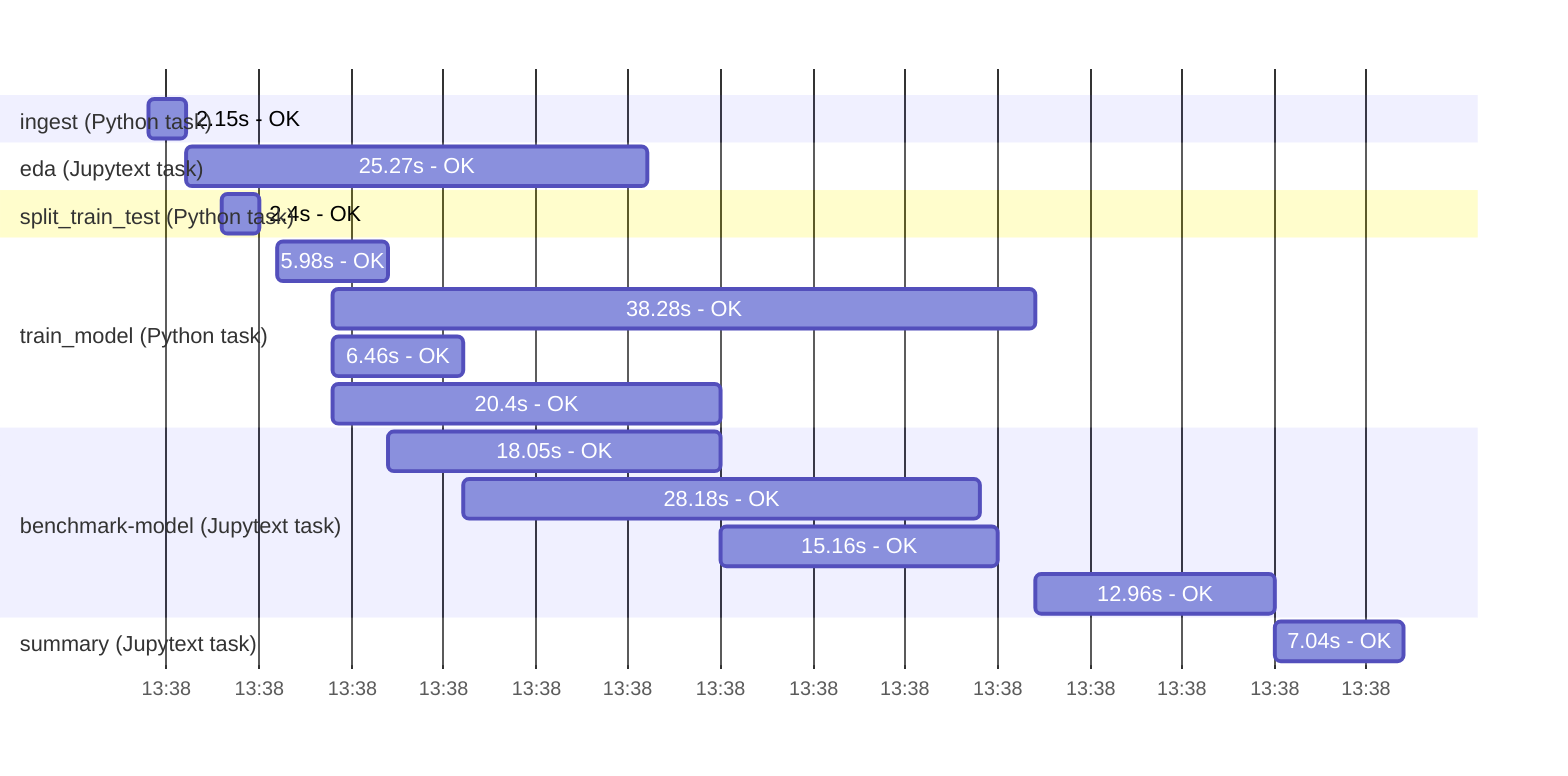 gantt
    %% Mermaid input file for drawing Gantt chart of runlog runtimes
    %% See https://mermaid-js.github.io/mermaid/#/gantt
    %%
    axisFormat %H:%M
    %%
    %% Give timestamps as unix timestamps (ms)
    dateFormat x
    %%
    section ingest (Python task)
    2.15s - OK : , 1690698759 , 1690698761 
    section eda (Jupytext task)
    25.27s - OK : , 1690698761 , 1690698786 
    section split_train_test (Python task)
    2.4s - OK : , 1690698763 , 1690698765 
    section train_model (Python task)
    5.98s - OK : , 1690698766 , 1690698772 
    section train_model (Python task)
    38.28s - OK : , 1690698769 , 1690698807 
    section train_model (Python task)
    6.46s - OK : , 1690698769 , 1690698776 
    section train_model (Python task)
    20.4s - OK : , 1690698769 , 1690698790 
    section benchmark-model (Jupytext task)
    18.05s - OK : , 1690698772 , 1690698790 
    section benchmark-model (Jupytext task)
    28.18s - OK : , 1690698776 , 1690698804 
    section benchmark-model (Jupytext task)
    15.16s - OK : , 1690698790 , 1690698805 
    section benchmark-model (Jupytext task)
    12.96s - OK : , 1690698807 , 1690698820 
    section summary (Jupytext task)
    7.04s - OK : , 1690698820 , 1690698827